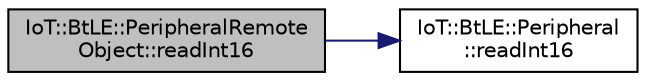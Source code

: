 digraph "IoT::BtLE::PeripheralRemoteObject::readInt16"
{
 // LATEX_PDF_SIZE
  edge [fontname="Helvetica",fontsize="10",labelfontname="Helvetica",labelfontsize="10"];
  node [fontname="Helvetica",fontsize="10",shape=record];
  rankdir="LR";
  Node1 [label="IoT::BtLE::PeripheralRemote\lObject::readInt16",height=0.2,width=0.4,color="black", fillcolor="grey75", style="filled", fontcolor="black",tooltip="Reads a raw byte string from the given value handle."];
  Node1 -> Node2 [color="midnightblue",fontsize="10",style="solid",fontname="Helvetica"];
  Node2 [label="IoT::BtLE::Peripheral\l::readInt16",height=0.2,width=0.4,color="black", fillcolor="white", style="filled",URL="$classIoT_1_1BtLE_1_1Peripheral.html#a775de3264fa56d4d1fdd1f6e892c66e2",tooltip="Reads an unsigned 16-bit integer value from the given value handle."];
}
